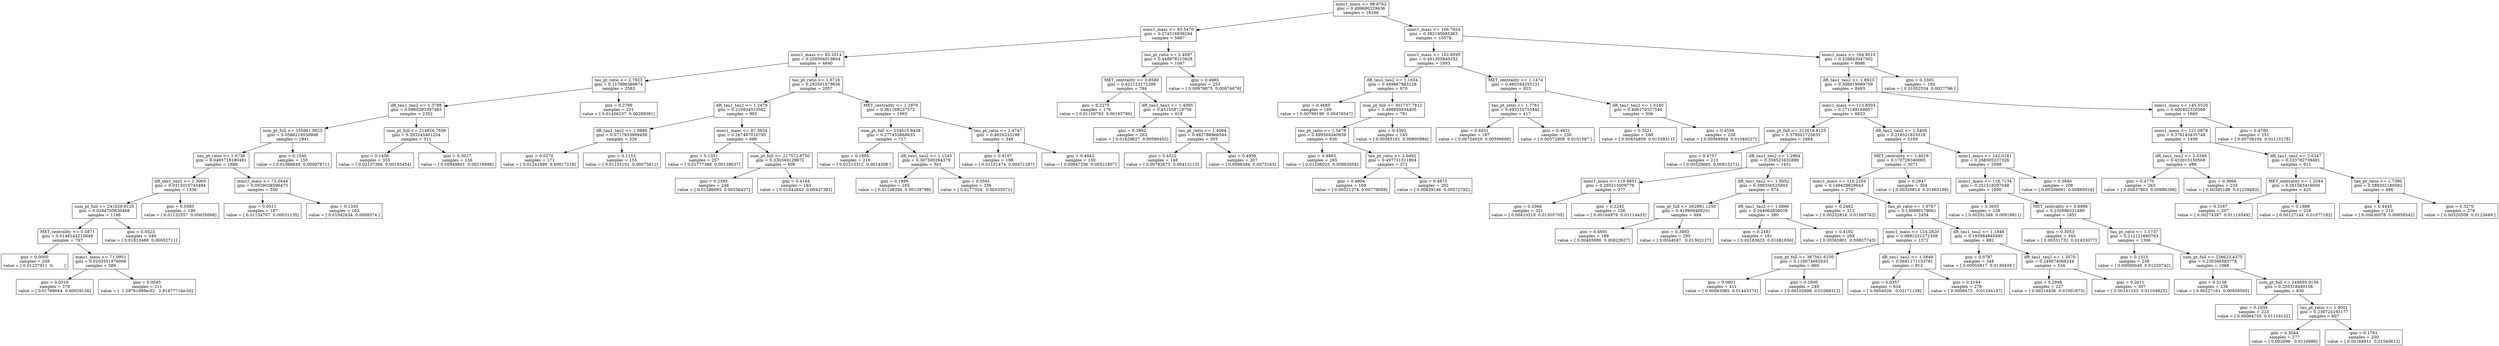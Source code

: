 digraph Tree {
0 [label="mmc1_mass <= 98.6762\ngini = 0.499680229436\nsamples = 16266", shape="box"] ;
1 [label="mmc1_mass <= 93.5470\ngini = 0.274516836294\nsamples = 5687", shape="box"] ;
0 -> 1 ;
2 [label="mmc1_mass <= 83.2014\ngini = 0.209504019604\nsamples = 4640", shape="box"] ;
1 -> 2 ;
3 [label="tau_pt_ratio <= 2.7823\ngini = 0.117996389874\nsamples = 2583", shape="box"] ;
2 -> 3 ;
4 [label="dR_tau1_tau2 <= 1.3798\ngini = 0.0960393397483\nsamples = 2352", shape="box"] ;
3 -> 4 ;
5 [label="sum_pt_full <= 355961.0625\ngini = 0.0586219558908\nsamples = 1841", shape="box"] ;
4 -> 5 ;
6 [label="tau_pt_ratio <= 1.9738\ngini = 0.0465718180491\nsamples = 1686", shape="box"] ;
5 -> 6 ;
7 [label="dR_tau1_tau2 <= 1.3065\ngini = 0.0315010745484\nsamples = 1336", shape="box"] ;
6 -> 7 ;
8 [label="sum_pt_full <= 241029.8125\ngini = 0.0264705630468\nsamples = 1146", shape="box"] ;
7 -> 8 ;
9 [label="MET_centrality <= 0.5871\ngini = 0.0146144215649\nsamples = 797", shape="box"] ;
8 -> 9 ;
10 [label="gini = 0.0000\nsamples = 208\nvalue = [ 0.01237911  0.        ]", shape="box"] ;
9 -> 10 ;
11 [label="mmc1_mass <= 71.0951\ngini = 0.0203551976006\nsamples = 589", shape="box"] ;
9 -> 11 ;
12 [label="gini = 0.0316\nsamples = 378\nvalue = [ 0.01789044  0.00029156]", shape="box"] ;
11 -> 12 ;
13 [label="gini = 0.0045\nsamples = 211\nvalue = [  1.29761689e-02   2.91477714e-05]", shape="box"] ;
11 -> 13 ;
14 [label="gini = 0.0523\nsamples = 349\nvalue = [ 0.01910468  0.00052711]", shape="box"] ;
8 -> 14 ;
15 [label="gini = 0.0583\nsamples = 190\nvalue = [ 0.01132557  0.00035068]", shape="box"] ;
7 -> 15 ;
16 [label="mmc1_mass <= 73.0444\ngini = 0.0929038596475\nsamples = 350", shape="box"] ;
6 -> 16 ;
17 [label="gini = 0.0511\nsamples = 187\nvalue = [ 0.01154707  0.00031135]", shape="box"] ;
16 -> 17 ;
18 [label="gini = 0.1333\nsamples = 163\nvalue = [ 0.01082634  0.0008374 ]", shape="box"] ;
16 -> 18 ;
19 [label="gini = 0.1540\nsamples = 155\nvalue = [ 0.01066649  0.00097871]", shape="box"] ;
5 -> 19 ;
20 [label="sum_pt_full <= 214826.7656\ngini = 0.203245401234\nsamples = 511", shape="box"] ;
4 -> 20 ;
21 [label="gini = 0.1456\nsamples = 355\nvalue = [ 0.02137366  0.00183454]", shape="box"] ;
20 -> 21 ;
22 [label="gini = 0.3027\nsamples = 156\nvalue = [ 0.00949601  0.00216898]", shape="box"] ;
20 -> 22 ;
23 [label="gini = 0.2766\nsamples = 231\nvalue = [ 0.01456237  0.00289381]", shape="box"] ;
3 -> 23 ;
24 [label="tau_pt_ratio <= 1.6716\ngini = 0.292501879656\nsamples = 2057", shape="box"] ;
2 -> 24 ;
25 [label="dR_tau1_tau2 <= 1.2479\ngini = 0.210934510562\nsamples = 992", shape="box"] ;
24 -> 25 ;
26 [label="dR_tau1_tau2 <= 1.0886\ngini = 0.0717933999459\nsamples = 326", shape="box"] ;
25 -> 26 ;
27 [label="gini = 0.0270\nsamples = 171\nvalue = [ 0.01241699  0.00017219]", shape="box"] ;
26 -> 27 ;
28 [label="gini = 0.1153\nsamples = 155\nvalue = [ 0.01155101  0.00075611]", shape="box"] ;
26 -> 28 ;
29 [label="mmc1_mass <= 87.3834\ngini = 0.267487016795\nsamples = 666", shape="box"] ;
25 -> 29 ;
30 [label="gini = 0.1351\nsamples = 257\nvalue = [ 0.01777388  0.00139637]", shape="box"] ;
29 -> 30 ;
31 [label="sum_pt_full <= 217572.8750\ngini = 0.330349129672\nsamples = 409", shape="box"] ;
29 -> 31 ;
32 [label="gini = 0.2395\nsamples = 246\nvalue = [ 0.01586993  0.00256427]", shape="box"] ;
31 -> 32 ;
33 [label="gini = 0.4164\nsamples = 163\nvalue = [ 0.01042843  0.00437393]", shape="box"] ;
31 -> 33 ;
34 [label="MET_centrality <= 1.2970\ngini = 0.361168237572\nsamples = 1065", shape="box"] ;
24 -> 34 ;
35 [label="sum_pt_full <= 234015.8438\ngini = 0.277453868633\nsamples = 717", shape="box"] ;
34 -> 35 ;
36 [label="gini = 0.1885\nsamples = 216\nvalue = [ 0.01215312  0.0014308 ]", shape="box"] ;
35 -> 36 ;
37 [label="dR_tau1_tau2 <= 1.1245\ngini = 0.307500264379\nsamples = 501", shape="box"] ;
35 -> 37 ;
38 [label="gini = 0.1989\nsamples = 165\nvalue = [ 0.01108356  0.00139798]", shape="box"] ;
37 -> 38 ;
39 [label="gini = 0.3561\nsamples = 336\nvalue = [ 0.0177324   0.00535071]", shape="box"] ;
37 -> 39 ;
40 [label="tau_pt_ratio <= 2.4747\ngini = 0.4620233198\nsamples = 348", shape="box"] ;
34 -> 40 ;
41 [label="gini = 0.4197\nsamples = 198\nvalue = [ 0.01101474  0.00471287]", shape="box"] ;
40 -> 41 ;
42 [label="gini = 0.4942\nsamples = 150\nvalue = [ 0.00647256  0.00521807]", shape="box"] ;
40 -> 42 ;
43 [label="tau_pt_ratio <= 2.4097\ngini = 0.448978113928\nsamples = 1047", shape="box"] ;
1 -> 43 ;
44 [label="MET_centrality <= 0.8580\ngini = 0.421123172298\nsamples = 794", shape="box"] ;
43 -> 44 ;
45 [label="gini = 0.2275\nsamples = 176\nvalue = [ 0.01100793  0.00165786]", shape="box"] ;
44 -> 45 ;
46 [label="dR_tau1_tau2 <= 1.4095\ngini = 0.451558718756\nsamples = 618", shape="box"] ;
44 -> 46 ;
47 [label="gini = 0.3892\nsamples = 263\nvalue = [ 0.01629627  0.00586453]", shape="box"] ;
46 -> 47 ;
48 [label="tau_pt_ratio <= 1.4064\ngini = 0.482786966544\nsamples = 355", shape="box"] ;
46 -> 48 ;
49 [label="gini = 0.4522\nsamples = 148\nvalue = [ 0.00782675  0.00413113]", shape="box"] ;
48 -> 49 ;
50 [label="gini = 0.4956\nsamples = 207\nvalue = [ 0.0088364  0.0073163]", shape="box"] ;
48 -> 50 ;
51 [label="gini = 0.4985\nsamples = 253\nvalue = [ 0.00976875  0.00874678]", shape="box"] ;
43 -> 51 ;
52 [label="mmc1_mass <= 106.7824\ngini = 0.382195685363\nsamples = 10579", shape="box"] ;
0 -> 52 ;
53 [label="mmc1_mass <= 102.9595\ngini = 0.491305840252\nsamples = 1893", shape="box"] ;
52 -> 53 ;
54 [label="dR_tau1_tau2 <= 1.1654\ngini = 0.499967883128\nsamples = 970", shape="box"] ;
53 -> 54 ;
55 [label="gini = 0.4685\nsamples = 189\nvalue = [ 0.00799199  0.00478547]", shape="box"] ;
54 -> 55 ;
56 [label="sum_pt_full <= 301737.7812\ngini = 0.498950934405\nsamples = 781", shape="box"] ;
54 -> 56 ;
57 [label="tau_pt_ratio <= 1.5479\ngini = 0.499304340939\nsamples = 636", shape="box"] ;
56 -> 57 ;
58 [label="gini = 0.4863\nsamples = 265\nvalue = [ 0.01206025  0.00863058]", shape="box"] ;
57 -> 58 ;
59 [label="tau_pt_ratio <= 2.0492\ngini = 0.497711311804\nsamples = 371", shape="box"] ;
57 -> 59 ;
60 [label="gini = 0.4804\nsamples = 169\nvalue = [ 0.00521374  0.00779058]", shape="box"] ;
59 -> 60 ;
61 [label="gini = 0.4975\nsamples = 202\nvalue = [ 0.00659146  0.00572792]", shape="box"] ;
59 -> 61 ;
62 [label="gini = 0.4302\nsamples = 145\nvalue = [ 0.00365161  0.00800984]", shape="box"] ;
56 -> 62 ;
63 [label="MET_centrality <= 1.1474\ngini = 0.460164255131\nsamples = 923", shape="box"] ;
53 -> 63 ;
64 [label="tau_pt_ratio <= 1.7761\ngini = 0.495310755442\nsamples = 417", shape="box"] ;
63 -> 64 ;
65 [label="gini = 0.4931\nsamples = 187\nvalue = [ 0.00754929  0.00596606]", shape="box"] ;
64 -> 65 ;
66 [label="gini = 0.4611\nsamples = 230\nvalue = [ 0.00572809  0.0101587 ]", shape="box"] ;
64 -> 66 ;
67 [label="dR_tau1_tau2 <= 1.5240\ngini = 0.406179327544\nsamples = 506", shape="box"] ;
63 -> 67 ;
68 [label="gini = 0.3521\nsamples = 268\nvalue = [ 0.00454858  0.01539311]", shape="box"] ;
67 -> 68 ;
69 [label="gini = 0.4559\nsamples = 238\nvalue = [ 0.00568954  0.01049327]", shape="box"] ;
67 -> 69 ;
70 [label="mmc1_mass <= 164.9010\ngini = 0.326843047562\nsamples = 8686", shape="box"] ;
52 -> 70 ;
71 [label="dR_tau1_tau2 <= 1.8923\ngini = 0.306019089709\nsamples = 8493", shape="box"] ;
70 -> 71 ;
72 [label="mmc1_mass <= 113.8503\ngini = 0.271189164657\nsamples = 6833", shape="box"] ;
71 -> 72 ;
73 [label="sum_pt_full <= 212618.8125\ngini = 0.379501725635\nsamples = 1664", shape="box"] ;
72 -> 73 ;
74 [label="gini = 0.4757\nsamples = 213\nvalue = [ 0.00520685  0.00815271]", shape="box"] ;
73 -> 74 ;
75 [label="dR_tau1_tau2 <= 1.2964\ngini = 0.358523432899\nsamples = 1451", shape="box"] ;
73 -> 75 ;
76 [label="mmc1_mass <= 110.8851\ngini = 0.295215009776\nsamples = 577", shape="box"] ;
75 -> 76 ;
77 [label="gini = 0.3366\nsamples = 321\nvalue = [ 0.00410319  0.01505705]", shape="box"] ;
76 -> 77 ;
78 [label="gini = 0.2245\nsamples = 256\nvalue = [ 0.00164879  0.01114433]", shape="box"] ;
76 -> 78 ;
79 [label="dR_tau1_tau2 <= 1.5652\ngini = 0.389356525943\nsamples = 874", shape="box"] ;
75 -> 79 ;
80 [label="sum_pt_full <= 262991.1250\ngini = 0.419909466201\nsamples = 484", shape="box"] ;
79 -> 80 ;
81 [label="gini = 0.4691\nsamples = 189\nvalue = [ 0.00495906  0.00823927]", shape="box"] ;
80 -> 81 ;
82 [label="gini = 0.3693\nsamples = 295\nvalue = [ 0.0044047   0.01362127]", shape="box"] ;
80 -> 82 ;
83 [label="dR_tau1_tau2 <= 1.6866\ngini = 0.344064858028\nsamples = 390", shape="box"] ;
79 -> 83 ;
84 [label="gini = 0.2481\nsamples = 181\nvalue = [ 0.00183633  0.01081856]", shape="box"] ;
83 -> 84 ;
85 [label="gini = 0.4192\nsamples = 209\nvalue = [ 0.00365901  0.00857743]", shape="box"] ;
83 -> 85 ;
86 [label="dR_tau1_tau2 <= 1.5409\ngini = 0.216521825318\nsamples = 5169", shape="box"] ;
72 -> 86 ;
87 [label="MET_centrality <= 1.4019\ngini = 0.170726340065\nsamples = 3071", shape="box"] ;
86 -> 87 ;
88 [label="mmc1_mass <= 116.2204\ngini = 0.149428829643\nsamples = 2767", shape="box"] ;
87 -> 88 ;
89 [label="gini = 0.2462\nsamples = 313\nvalue = [ 0.00252814  0.01505703]", shape="box"] ;
88 -> 89 ;
90 [label="tau_pt_ratio <= 1.9767\ngini = 0.130889179061\nsamples = 2454", shape="box"] ;
88 -> 90 ;
91 [label="mmc1_mass <= 124.2820\ngini = 0.0891231272358\nsamples = 1572", shape="box"] ;
90 -> 91 ;
92 [label="sum_pt_full <= 367561.6250\ngini = 0.116074692033\nsamples = 660", shape="box"] ;
91 -> 92 ;
93 [label="gini = 0.0801\nsamples = 411\nvalue = [ 0.00063065  0.01445374]", shape="box"] ;
92 -> 93 ;
94 [label="gini = 0.1600\nsamples = 249\nvalue = [ 0.00102698  0.01068312]", shape="box"] ;
92 -> 94 ;
95 [label="dR_tau1_tau2 <= 1.3849\ngini = 0.0681171133781\nsamples = 912", shape="box"] ;
91 -> 95 ;
96 [label="gini = 0.0357\nsamples = 634\nvalue = [ 0.0004026   0.02171138]", shape="box"] ;
95 -> 96 ;
97 [label="gini = 0.1194\nsamples = 278\nvalue = [ 0.0008473   0.01244147]", shape="box"] ;
95 -> 97 ;
98 [label="dR_tau1_tau2 <= 1.1848\ngini = 0.193984845485\nsamples = 882", shape="box"] ;
90 -> 98 ;
99 [label="gini = 0.0787\nsamples = 348\nvalue = [ 0.00055817  0.0130439 ]", shape="box"] ;
98 -> 99 ;
100 [label="dR_tau1_tau2 <= 1.3570\ngini = 0.249674068244\nsamples = 534", shape="box"] ;
98 -> 100 ;
101 [label="gini = 0.2948\nsamples = 227\nvalue = [ 0.00219436  0.01001673]", shape="box"] ;
100 -> 101 ;
102 [label="gini = 0.2011\nsamples = 307\nvalue = [ 0.00141333  0.01104925]", shape="box"] ;
100 -> 102 ;
103 [label="gini = 0.2947\nsamples = 304\nvalue = [ 0.00320814  0.01465198]", shape="box"] ;
87 -> 103 ;
104 [label="mmc1_mass <= 142.0181\ngini = 0.268305237326\nsamples = 2098", shape="box"] ;
86 -> 104 ;
105 [label="mmc1_mass <= 116.7134\ngini = 0.251518297048\nsamples = 1890", shape="box"] ;
104 -> 105 ;
106 [label="gini = 0.3655\nsamples = 239\nvalue = [ 0.00291548  0.00919911]", shape="box"] ;
105 -> 106 ;
107 [label="MET_centrality <= 0.8996\ngini = 0.232696521489\nsamples = 1651", shape="box"] ;
105 -> 107 ;
108 [label="gini = 0.3053\nsamples = 345\nvalue = [ 0.00331732  0.01433077]", shape="box"] ;
107 -> 108 ;
109 [label="tau_pt_ratio <= 1.1737\ngini = 0.212121660763\nsamples = 1306", shape="box"] ;
107 -> 109 ;
110 [label="gini = 0.1313\nsamples = 238\nvalue = [ 0.00095049  0.01250742]", shape="box"] ;
109 -> 110 ;
111 [label="sum_pt_full <= 226623.4375\ngini = 0.230386583778\nsamples = 1068", shape="box"] ;
109 -> 111 ;
112 [label="gini = 0.3138\nsamples = 238\nvalue = [ 0.00227161  0.00938505]", shape="box"] ;
111 -> 112 ;
113 [label="sum_pt_full <= 249095.0156\ngini = 0.205318449158\nsamples = 830", shape="box"] ;
111 -> 113 ;
114 [label="gini = 0.1034\nsamples = 223\nvalue = [ 0.00064755  0.01119132]", shape="box"] ;
113 -> 114 ;
115 [label="tau_pt_ratio <= 1.9001\ngini = 0.239724193177\nsamples = 607", shape="box"] ;
113 -> 115 ;
116 [label="gini = 0.3044\nsamples = 277\nvalue = [ 0.002696   0.0116988]", shape="box"] ;
115 -> 116 ;
117 [label="gini = 0.1781\nsamples = 330\nvalue = [ 0.00168911  0.01540613]", shape="box"] ;
115 -> 117 ;
118 [label="gini = 0.3840\nsamples = 208\nvalue = [ 0.00309691  0.00885016]", shape="box"] ;
104 -> 118 ;
119 [label="mmc1_mass <= 145.5520\ngini = 0.400402320568\nsamples = 1660", shape="box"] ;
71 -> 119 ;
120 [label="mmc1_mass <= 121.0879\ngini = 0.376143435748\nsamples = 1409", shape="box"] ;
119 -> 120 ;
121 [label="dR_tau1_tau2 <= 2.0349\ngini = 0.433015150569\nsamples = 498", shape="box"] ;
120 -> 121 ;
122 [label="gini = 0.4770\nsamples = 263\nvalue = [ 0.00637863  0.00986399]", shape="box"] ;
121 -> 122 ;
123 [label="gini = 0.3666\nsamples = 235\nvalue = [ 0.00395188  0.01239483]", shape="box"] ;
121 -> 123 ;
124 [label="dR_tau1_tau2 <= 2.0347\ngini = 0.333782739491\nsamples = 911", shape="box"] ;
120 -> 124 ;
125 [label="MET_centrality <= 1.2044\ngini = 0.261563416056\nsamples = 425", shape="box"] ;
124 -> 125 ;
126 [label="gini = 0.3167\nsamples = 207\nvalue = [ 0.00274397  0.01116549]", shape="box"] ;
125 -> 126 ;
127 [label="gini = 0.1889\nsamples = 218\nvalue = [ 0.00127144  0.01077182]", shape="box"] ;
125 -> 127 ;
128 [label="tau_pt_ratio <= 1.7380\ngini = 0.388302180582\nsamples = 486", shape="box"] ;
124 -> 128 ;
129 [label="gini = 0.4445\nsamples = 210\nvalue = [ 0.00430078  0.00859542]", shape="box"] ;
128 -> 129 ;
130 [label="gini = 0.3270\nsamples = 276\nvalue = [ 0.00320508  0.0123649 ]", shape="box"] ;
128 -> 130 ;
131 [label="gini = 0.4790\nsamples = 251\nvalue = [ 0.00736104  0.01115178]", shape="box"] ;
119 -> 131 ;
132 [label="gini = 0.3305\nsamples = 193\nvalue = [ 0.01052534  0.0027796 ]", shape="box"] ;
70 -> 132 ;
}